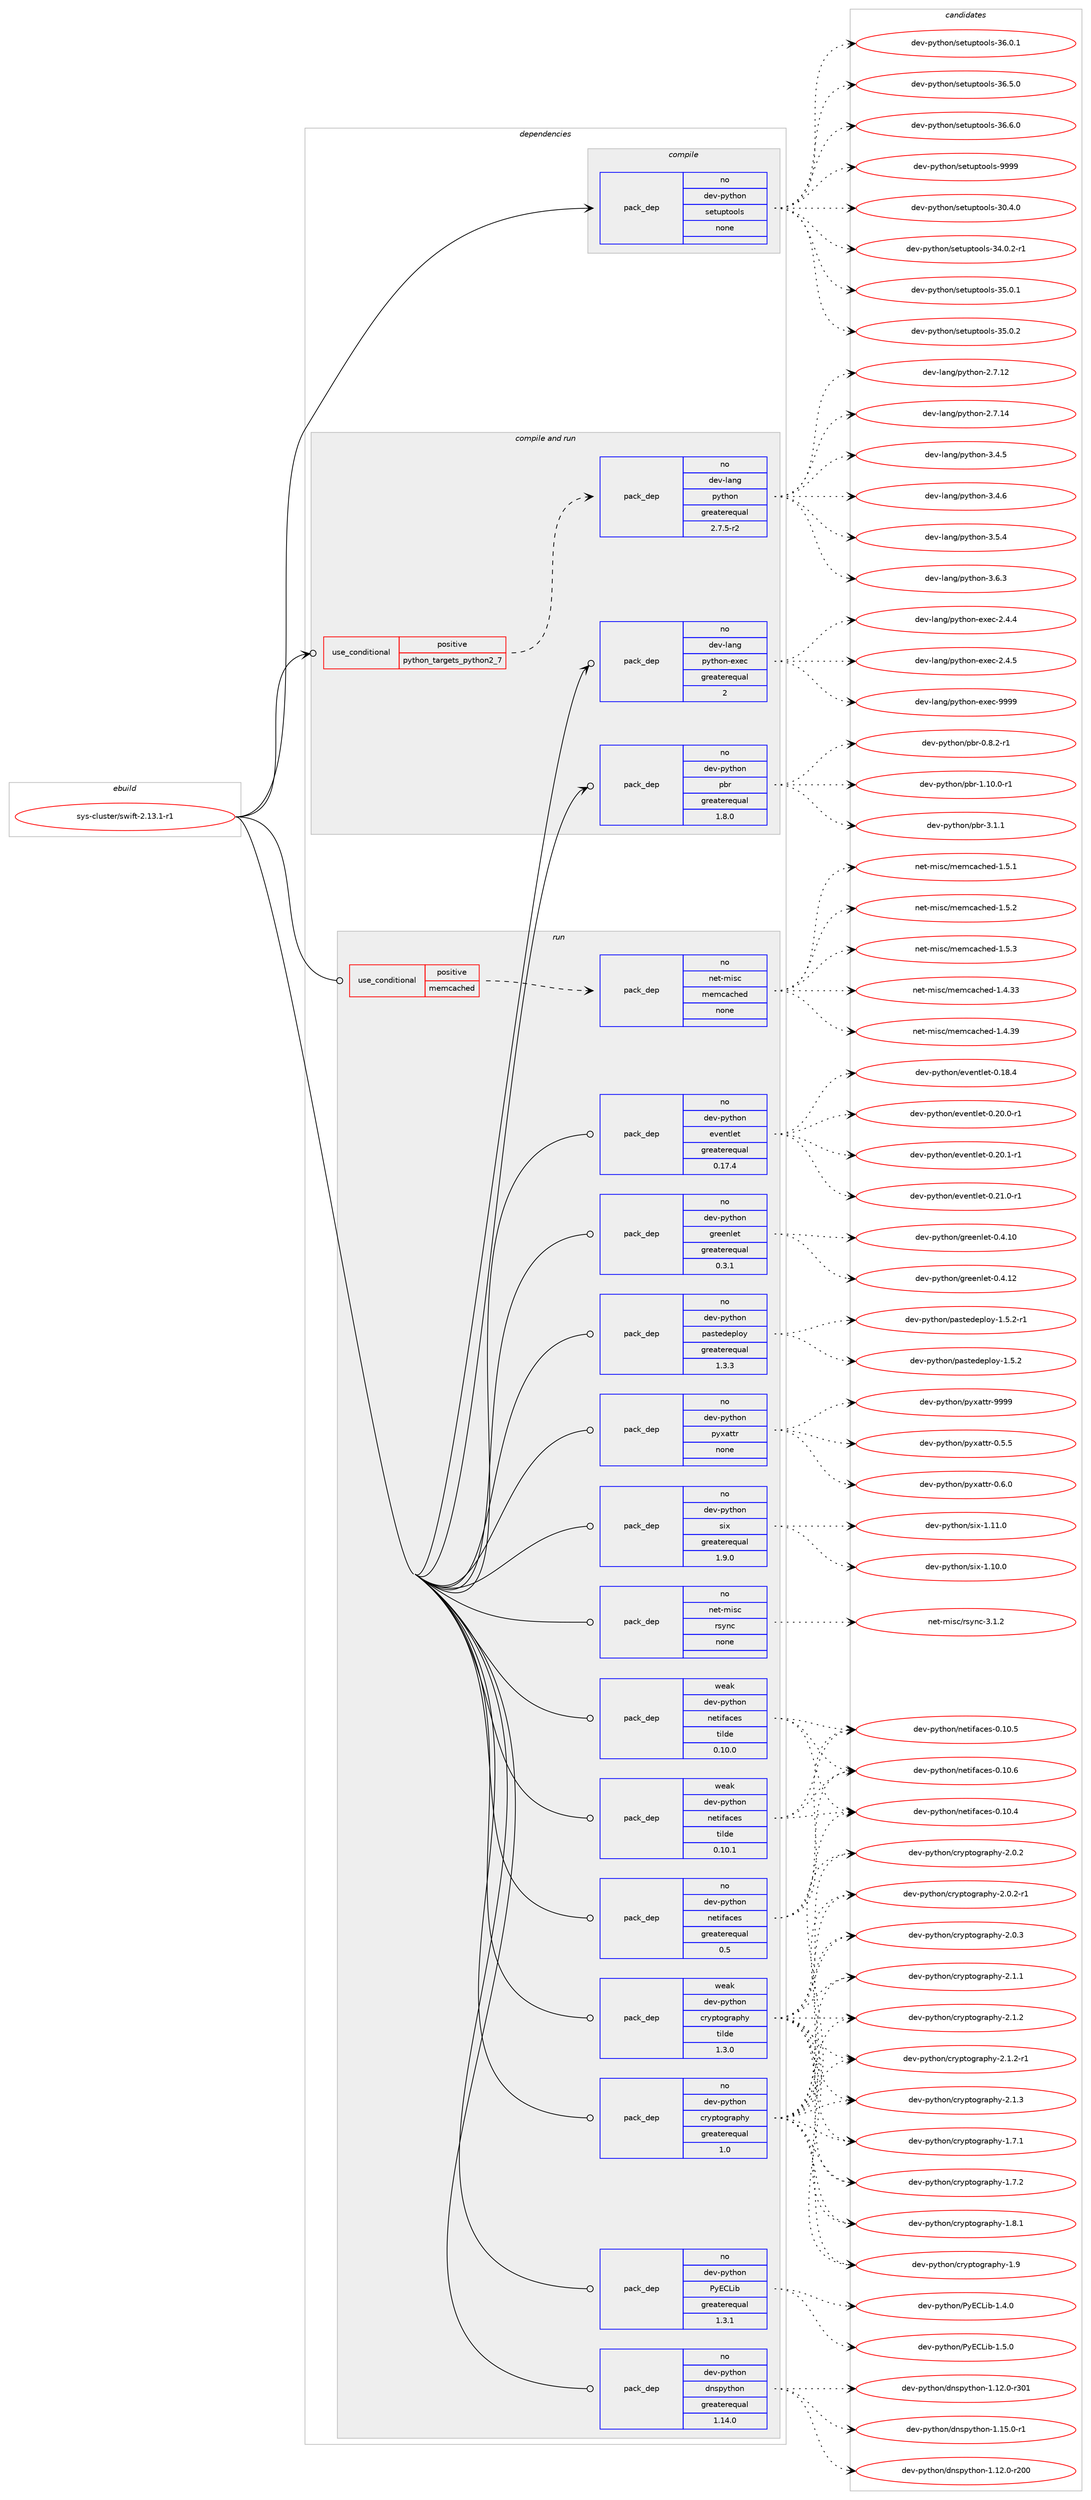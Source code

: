 digraph prolog {

# *************
# Graph options
# *************

newrank=true;
concentrate=true;
compound=true;
graph [rankdir=LR,fontname=Helvetica,fontsize=10,ranksep=1.5];#, ranksep=2.5, nodesep=0.2];
edge  [arrowhead=vee];
node  [fontname=Helvetica,fontsize=10];

# **********
# The ebuild
# **********

subgraph cluster_leftcol {
color=gray;
rank=same;
label=<<i>ebuild</i>>;
id [label="sys-cluster/swift-2.13.1-r1", color=red, width=4, href="../sys-cluster/swift-2.13.1-r1.svg"];
}

# ****************
# The dependencies
# ****************

subgraph cluster_midcol {
color=gray;
label=<<i>dependencies</i>>;
subgraph cluster_compile {
fillcolor="#eeeeee";
style=filled;
label=<<i>compile</i>>;
subgraph pack358444 {
dependency482590 [label=<<TABLE BORDER="0" CELLBORDER="1" CELLSPACING="0" CELLPADDING="4" WIDTH="220"><TR><TD ROWSPAN="6" CELLPADDING="30">pack_dep</TD></TR><TR><TD WIDTH="110">no</TD></TR><TR><TD>dev-python</TD></TR><TR><TD>setuptools</TD></TR><TR><TD>none</TD></TR><TR><TD></TD></TR></TABLE>>, shape=none, color=blue];
}
id:e -> dependency482590:w [weight=20,style="solid",arrowhead="vee"];
}
subgraph cluster_compileandrun {
fillcolor="#eeeeee";
style=filled;
label=<<i>compile and run</i>>;
subgraph cond115723 {
dependency482591 [label=<<TABLE BORDER="0" CELLBORDER="1" CELLSPACING="0" CELLPADDING="4"><TR><TD ROWSPAN="3" CELLPADDING="10">use_conditional</TD></TR><TR><TD>positive</TD></TR><TR><TD>python_targets_python2_7</TD></TR></TABLE>>, shape=none, color=red];
subgraph pack358445 {
dependency482592 [label=<<TABLE BORDER="0" CELLBORDER="1" CELLSPACING="0" CELLPADDING="4" WIDTH="220"><TR><TD ROWSPAN="6" CELLPADDING="30">pack_dep</TD></TR><TR><TD WIDTH="110">no</TD></TR><TR><TD>dev-lang</TD></TR><TR><TD>python</TD></TR><TR><TD>greaterequal</TD></TR><TR><TD>2.7.5-r2</TD></TR></TABLE>>, shape=none, color=blue];
}
dependency482591:e -> dependency482592:w [weight=20,style="dashed",arrowhead="vee"];
}
id:e -> dependency482591:w [weight=20,style="solid",arrowhead="odotvee"];
subgraph pack358446 {
dependency482593 [label=<<TABLE BORDER="0" CELLBORDER="1" CELLSPACING="0" CELLPADDING="4" WIDTH="220"><TR><TD ROWSPAN="6" CELLPADDING="30">pack_dep</TD></TR><TR><TD WIDTH="110">no</TD></TR><TR><TD>dev-lang</TD></TR><TR><TD>python-exec</TD></TR><TR><TD>greaterequal</TD></TR><TR><TD>2</TD></TR></TABLE>>, shape=none, color=blue];
}
id:e -> dependency482593:w [weight=20,style="solid",arrowhead="odotvee"];
subgraph pack358447 {
dependency482594 [label=<<TABLE BORDER="0" CELLBORDER="1" CELLSPACING="0" CELLPADDING="4" WIDTH="220"><TR><TD ROWSPAN="6" CELLPADDING="30">pack_dep</TD></TR><TR><TD WIDTH="110">no</TD></TR><TR><TD>dev-python</TD></TR><TR><TD>pbr</TD></TR><TR><TD>greaterequal</TD></TR><TR><TD>1.8.0</TD></TR></TABLE>>, shape=none, color=blue];
}
id:e -> dependency482594:w [weight=20,style="solid",arrowhead="odotvee"];
}
subgraph cluster_run {
fillcolor="#eeeeee";
style=filled;
label=<<i>run</i>>;
subgraph cond115724 {
dependency482595 [label=<<TABLE BORDER="0" CELLBORDER="1" CELLSPACING="0" CELLPADDING="4"><TR><TD ROWSPAN="3" CELLPADDING="10">use_conditional</TD></TR><TR><TD>positive</TD></TR><TR><TD>memcached</TD></TR></TABLE>>, shape=none, color=red];
subgraph pack358448 {
dependency482596 [label=<<TABLE BORDER="0" CELLBORDER="1" CELLSPACING="0" CELLPADDING="4" WIDTH="220"><TR><TD ROWSPAN="6" CELLPADDING="30">pack_dep</TD></TR><TR><TD WIDTH="110">no</TD></TR><TR><TD>net-misc</TD></TR><TR><TD>memcached</TD></TR><TR><TD>none</TD></TR><TR><TD></TD></TR></TABLE>>, shape=none, color=blue];
}
dependency482595:e -> dependency482596:w [weight=20,style="dashed",arrowhead="vee"];
}
id:e -> dependency482595:w [weight=20,style="solid",arrowhead="odot"];
subgraph pack358449 {
dependency482597 [label=<<TABLE BORDER="0" CELLBORDER="1" CELLSPACING="0" CELLPADDING="4" WIDTH="220"><TR><TD ROWSPAN="6" CELLPADDING="30">pack_dep</TD></TR><TR><TD WIDTH="110">no</TD></TR><TR><TD>dev-python</TD></TR><TR><TD>PyECLib</TD></TR><TR><TD>greaterequal</TD></TR><TR><TD>1.3.1</TD></TR></TABLE>>, shape=none, color=blue];
}
id:e -> dependency482597:w [weight=20,style="solid",arrowhead="odot"];
subgraph pack358450 {
dependency482598 [label=<<TABLE BORDER="0" CELLBORDER="1" CELLSPACING="0" CELLPADDING="4" WIDTH="220"><TR><TD ROWSPAN="6" CELLPADDING="30">pack_dep</TD></TR><TR><TD WIDTH="110">no</TD></TR><TR><TD>dev-python</TD></TR><TR><TD>cryptography</TD></TR><TR><TD>greaterequal</TD></TR><TR><TD>1.0</TD></TR></TABLE>>, shape=none, color=blue];
}
id:e -> dependency482598:w [weight=20,style="solid",arrowhead="odot"];
subgraph pack358451 {
dependency482599 [label=<<TABLE BORDER="0" CELLBORDER="1" CELLSPACING="0" CELLPADDING="4" WIDTH="220"><TR><TD ROWSPAN="6" CELLPADDING="30">pack_dep</TD></TR><TR><TD WIDTH="110">no</TD></TR><TR><TD>dev-python</TD></TR><TR><TD>dnspython</TD></TR><TR><TD>greaterequal</TD></TR><TR><TD>1.14.0</TD></TR></TABLE>>, shape=none, color=blue];
}
id:e -> dependency482599:w [weight=20,style="solid",arrowhead="odot"];
subgraph pack358452 {
dependency482600 [label=<<TABLE BORDER="0" CELLBORDER="1" CELLSPACING="0" CELLPADDING="4" WIDTH="220"><TR><TD ROWSPAN="6" CELLPADDING="30">pack_dep</TD></TR><TR><TD WIDTH="110">no</TD></TR><TR><TD>dev-python</TD></TR><TR><TD>eventlet</TD></TR><TR><TD>greaterequal</TD></TR><TR><TD>0.17.4</TD></TR></TABLE>>, shape=none, color=blue];
}
id:e -> dependency482600:w [weight=20,style="solid",arrowhead="odot"];
subgraph pack358453 {
dependency482601 [label=<<TABLE BORDER="0" CELLBORDER="1" CELLSPACING="0" CELLPADDING="4" WIDTH="220"><TR><TD ROWSPAN="6" CELLPADDING="30">pack_dep</TD></TR><TR><TD WIDTH="110">no</TD></TR><TR><TD>dev-python</TD></TR><TR><TD>greenlet</TD></TR><TR><TD>greaterequal</TD></TR><TR><TD>0.3.1</TD></TR></TABLE>>, shape=none, color=blue];
}
id:e -> dependency482601:w [weight=20,style="solid",arrowhead="odot"];
subgraph pack358454 {
dependency482602 [label=<<TABLE BORDER="0" CELLBORDER="1" CELLSPACING="0" CELLPADDING="4" WIDTH="220"><TR><TD ROWSPAN="6" CELLPADDING="30">pack_dep</TD></TR><TR><TD WIDTH="110">no</TD></TR><TR><TD>dev-python</TD></TR><TR><TD>netifaces</TD></TR><TR><TD>greaterequal</TD></TR><TR><TD>0.5</TD></TR></TABLE>>, shape=none, color=blue];
}
id:e -> dependency482602:w [weight=20,style="solid",arrowhead="odot"];
subgraph pack358455 {
dependency482603 [label=<<TABLE BORDER="0" CELLBORDER="1" CELLSPACING="0" CELLPADDING="4" WIDTH="220"><TR><TD ROWSPAN="6" CELLPADDING="30">pack_dep</TD></TR><TR><TD WIDTH="110">no</TD></TR><TR><TD>dev-python</TD></TR><TR><TD>pastedeploy</TD></TR><TR><TD>greaterequal</TD></TR><TR><TD>1.3.3</TD></TR></TABLE>>, shape=none, color=blue];
}
id:e -> dependency482603:w [weight=20,style="solid",arrowhead="odot"];
subgraph pack358456 {
dependency482604 [label=<<TABLE BORDER="0" CELLBORDER="1" CELLSPACING="0" CELLPADDING="4" WIDTH="220"><TR><TD ROWSPAN="6" CELLPADDING="30">pack_dep</TD></TR><TR><TD WIDTH="110">no</TD></TR><TR><TD>dev-python</TD></TR><TR><TD>pyxattr</TD></TR><TR><TD>none</TD></TR><TR><TD></TD></TR></TABLE>>, shape=none, color=blue];
}
id:e -> dependency482604:w [weight=20,style="solid",arrowhead="odot"];
subgraph pack358457 {
dependency482605 [label=<<TABLE BORDER="0" CELLBORDER="1" CELLSPACING="0" CELLPADDING="4" WIDTH="220"><TR><TD ROWSPAN="6" CELLPADDING="30">pack_dep</TD></TR><TR><TD WIDTH="110">no</TD></TR><TR><TD>dev-python</TD></TR><TR><TD>six</TD></TR><TR><TD>greaterequal</TD></TR><TR><TD>1.9.0</TD></TR></TABLE>>, shape=none, color=blue];
}
id:e -> dependency482605:w [weight=20,style="solid",arrowhead="odot"];
subgraph pack358458 {
dependency482606 [label=<<TABLE BORDER="0" CELLBORDER="1" CELLSPACING="0" CELLPADDING="4" WIDTH="220"><TR><TD ROWSPAN="6" CELLPADDING="30">pack_dep</TD></TR><TR><TD WIDTH="110">no</TD></TR><TR><TD>net-misc</TD></TR><TR><TD>rsync</TD></TR><TR><TD>none</TD></TR><TR><TD></TD></TR></TABLE>>, shape=none, color=blue];
}
id:e -> dependency482606:w [weight=20,style="solid",arrowhead="odot"];
subgraph pack358459 {
dependency482607 [label=<<TABLE BORDER="0" CELLBORDER="1" CELLSPACING="0" CELLPADDING="4" WIDTH="220"><TR><TD ROWSPAN="6" CELLPADDING="30">pack_dep</TD></TR><TR><TD WIDTH="110">weak</TD></TR><TR><TD>dev-python</TD></TR><TR><TD>cryptography</TD></TR><TR><TD>tilde</TD></TR><TR><TD>1.3.0</TD></TR></TABLE>>, shape=none, color=blue];
}
id:e -> dependency482607:w [weight=20,style="solid",arrowhead="odot"];
subgraph pack358460 {
dependency482608 [label=<<TABLE BORDER="0" CELLBORDER="1" CELLSPACING="0" CELLPADDING="4" WIDTH="220"><TR><TD ROWSPAN="6" CELLPADDING="30">pack_dep</TD></TR><TR><TD WIDTH="110">weak</TD></TR><TR><TD>dev-python</TD></TR><TR><TD>netifaces</TD></TR><TR><TD>tilde</TD></TR><TR><TD>0.10.0</TD></TR></TABLE>>, shape=none, color=blue];
}
id:e -> dependency482608:w [weight=20,style="solid",arrowhead="odot"];
subgraph pack358461 {
dependency482609 [label=<<TABLE BORDER="0" CELLBORDER="1" CELLSPACING="0" CELLPADDING="4" WIDTH="220"><TR><TD ROWSPAN="6" CELLPADDING="30">pack_dep</TD></TR><TR><TD WIDTH="110">weak</TD></TR><TR><TD>dev-python</TD></TR><TR><TD>netifaces</TD></TR><TR><TD>tilde</TD></TR><TR><TD>0.10.1</TD></TR></TABLE>>, shape=none, color=blue];
}
id:e -> dependency482609:w [weight=20,style="solid",arrowhead="odot"];
}
}

# **************
# The candidates
# **************

subgraph cluster_choices {
rank=same;
color=gray;
label=<<i>candidates</i>>;

subgraph choice358444 {
color=black;
nodesep=1;
choice100101118451121211161041111104711510111611711211611111110811545514846524648 [label="dev-python/setuptools-30.4.0", color=red, width=4,href="../dev-python/setuptools-30.4.0.svg"];
choice1001011184511212111610411111047115101116117112116111111108115455152464846504511449 [label="dev-python/setuptools-34.0.2-r1", color=red, width=4,href="../dev-python/setuptools-34.0.2-r1.svg"];
choice100101118451121211161041111104711510111611711211611111110811545515346484649 [label="dev-python/setuptools-35.0.1", color=red, width=4,href="../dev-python/setuptools-35.0.1.svg"];
choice100101118451121211161041111104711510111611711211611111110811545515346484650 [label="dev-python/setuptools-35.0.2", color=red, width=4,href="../dev-python/setuptools-35.0.2.svg"];
choice100101118451121211161041111104711510111611711211611111110811545515446484649 [label="dev-python/setuptools-36.0.1", color=red, width=4,href="../dev-python/setuptools-36.0.1.svg"];
choice100101118451121211161041111104711510111611711211611111110811545515446534648 [label="dev-python/setuptools-36.5.0", color=red, width=4,href="../dev-python/setuptools-36.5.0.svg"];
choice100101118451121211161041111104711510111611711211611111110811545515446544648 [label="dev-python/setuptools-36.6.0", color=red, width=4,href="../dev-python/setuptools-36.6.0.svg"];
choice10010111845112121116104111110471151011161171121161111111081154557575757 [label="dev-python/setuptools-9999", color=red, width=4,href="../dev-python/setuptools-9999.svg"];
dependency482590:e -> choice100101118451121211161041111104711510111611711211611111110811545514846524648:w [style=dotted,weight="100"];
dependency482590:e -> choice1001011184511212111610411111047115101116117112116111111108115455152464846504511449:w [style=dotted,weight="100"];
dependency482590:e -> choice100101118451121211161041111104711510111611711211611111110811545515346484649:w [style=dotted,weight="100"];
dependency482590:e -> choice100101118451121211161041111104711510111611711211611111110811545515346484650:w [style=dotted,weight="100"];
dependency482590:e -> choice100101118451121211161041111104711510111611711211611111110811545515446484649:w [style=dotted,weight="100"];
dependency482590:e -> choice100101118451121211161041111104711510111611711211611111110811545515446534648:w [style=dotted,weight="100"];
dependency482590:e -> choice100101118451121211161041111104711510111611711211611111110811545515446544648:w [style=dotted,weight="100"];
dependency482590:e -> choice10010111845112121116104111110471151011161171121161111111081154557575757:w [style=dotted,weight="100"];
}
subgraph choice358445 {
color=black;
nodesep=1;
choice10010111845108971101034711212111610411111045504655464950 [label="dev-lang/python-2.7.12", color=red, width=4,href="../dev-lang/python-2.7.12.svg"];
choice10010111845108971101034711212111610411111045504655464952 [label="dev-lang/python-2.7.14", color=red, width=4,href="../dev-lang/python-2.7.14.svg"];
choice100101118451089711010347112121116104111110455146524653 [label="dev-lang/python-3.4.5", color=red, width=4,href="../dev-lang/python-3.4.5.svg"];
choice100101118451089711010347112121116104111110455146524654 [label="dev-lang/python-3.4.6", color=red, width=4,href="../dev-lang/python-3.4.6.svg"];
choice100101118451089711010347112121116104111110455146534652 [label="dev-lang/python-3.5.4", color=red, width=4,href="../dev-lang/python-3.5.4.svg"];
choice100101118451089711010347112121116104111110455146544651 [label="dev-lang/python-3.6.3", color=red, width=4,href="../dev-lang/python-3.6.3.svg"];
dependency482592:e -> choice10010111845108971101034711212111610411111045504655464950:w [style=dotted,weight="100"];
dependency482592:e -> choice10010111845108971101034711212111610411111045504655464952:w [style=dotted,weight="100"];
dependency482592:e -> choice100101118451089711010347112121116104111110455146524653:w [style=dotted,weight="100"];
dependency482592:e -> choice100101118451089711010347112121116104111110455146524654:w [style=dotted,weight="100"];
dependency482592:e -> choice100101118451089711010347112121116104111110455146534652:w [style=dotted,weight="100"];
dependency482592:e -> choice100101118451089711010347112121116104111110455146544651:w [style=dotted,weight="100"];
}
subgraph choice358446 {
color=black;
nodesep=1;
choice1001011184510897110103471121211161041111104510112010199455046524652 [label="dev-lang/python-exec-2.4.4", color=red, width=4,href="../dev-lang/python-exec-2.4.4.svg"];
choice1001011184510897110103471121211161041111104510112010199455046524653 [label="dev-lang/python-exec-2.4.5", color=red, width=4,href="../dev-lang/python-exec-2.4.5.svg"];
choice10010111845108971101034711212111610411111045101120101994557575757 [label="dev-lang/python-exec-9999", color=red, width=4,href="../dev-lang/python-exec-9999.svg"];
dependency482593:e -> choice1001011184510897110103471121211161041111104510112010199455046524652:w [style=dotted,weight="100"];
dependency482593:e -> choice1001011184510897110103471121211161041111104510112010199455046524653:w [style=dotted,weight="100"];
dependency482593:e -> choice10010111845108971101034711212111610411111045101120101994557575757:w [style=dotted,weight="100"];
}
subgraph choice358447 {
color=black;
nodesep=1;
choice1001011184511212111610411111047112981144548465646504511449 [label="dev-python/pbr-0.8.2-r1", color=red, width=4,href="../dev-python/pbr-0.8.2-r1.svg"];
choice100101118451121211161041111104711298114454946494846484511449 [label="dev-python/pbr-1.10.0-r1", color=red, width=4,href="../dev-python/pbr-1.10.0-r1.svg"];
choice100101118451121211161041111104711298114455146494649 [label="dev-python/pbr-3.1.1", color=red, width=4,href="../dev-python/pbr-3.1.1.svg"];
dependency482594:e -> choice1001011184511212111610411111047112981144548465646504511449:w [style=dotted,weight="100"];
dependency482594:e -> choice100101118451121211161041111104711298114454946494846484511449:w [style=dotted,weight="100"];
dependency482594:e -> choice100101118451121211161041111104711298114455146494649:w [style=dotted,weight="100"];
}
subgraph choice358448 {
color=black;
nodesep=1;
choice11010111645109105115994710910110999979910410110045494652465151 [label="net-misc/memcached-1.4.33", color=red, width=4,href="../net-misc/memcached-1.4.33.svg"];
choice11010111645109105115994710910110999979910410110045494652465157 [label="net-misc/memcached-1.4.39", color=red, width=4,href="../net-misc/memcached-1.4.39.svg"];
choice110101116451091051159947109101109999799104101100454946534649 [label="net-misc/memcached-1.5.1", color=red, width=4,href="../net-misc/memcached-1.5.1.svg"];
choice110101116451091051159947109101109999799104101100454946534650 [label="net-misc/memcached-1.5.2", color=red, width=4,href="../net-misc/memcached-1.5.2.svg"];
choice110101116451091051159947109101109999799104101100454946534651 [label="net-misc/memcached-1.5.3", color=red, width=4,href="../net-misc/memcached-1.5.3.svg"];
dependency482596:e -> choice11010111645109105115994710910110999979910410110045494652465151:w [style=dotted,weight="100"];
dependency482596:e -> choice11010111645109105115994710910110999979910410110045494652465157:w [style=dotted,weight="100"];
dependency482596:e -> choice110101116451091051159947109101109999799104101100454946534649:w [style=dotted,weight="100"];
dependency482596:e -> choice110101116451091051159947109101109999799104101100454946534650:w [style=dotted,weight="100"];
dependency482596:e -> choice110101116451091051159947109101109999799104101100454946534651:w [style=dotted,weight="100"];
}
subgraph choice358449 {
color=black;
nodesep=1;
choice10010111845112121116104111110478012169677610598454946524648 [label="dev-python/PyECLib-1.4.0", color=red, width=4,href="../dev-python/PyECLib-1.4.0.svg"];
choice10010111845112121116104111110478012169677610598454946534648 [label="dev-python/PyECLib-1.5.0", color=red, width=4,href="../dev-python/PyECLib-1.5.0.svg"];
dependency482597:e -> choice10010111845112121116104111110478012169677610598454946524648:w [style=dotted,weight="100"];
dependency482597:e -> choice10010111845112121116104111110478012169677610598454946534648:w [style=dotted,weight="100"];
}
subgraph choice358450 {
color=black;
nodesep=1;
choice10010111845112121116104111110479911412111211611110311497112104121454946554649 [label="dev-python/cryptography-1.7.1", color=red, width=4,href="../dev-python/cryptography-1.7.1.svg"];
choice10010111845112121116104111110479911412111211611110311497112104121454946554650 [label="dev-python/cryptography-1.7.2", color=red, width=4,href="../dev-python/cryptography-1.7.2.svg"];
choice10010111845112121116104111110479911412111211611110311497112104121454946564649 [label="dev-python/cryptography-1.8.1", color=red, width=4,href="../dev-python/cryptography-1.8.1.svg"];
choice1001011184511212111610411111047991141211121161111031149711210412145494657 [label="dev-python/cryptography-1.9", color=red, width=4,href="../dev-python/cryptography-1.9.svg"];
choice10010111845112121116104111110479911412111211611110311497112104121455046484650 [label="dev-python/cryptography-2.0.2", color=red, width=4,href="../dev-python/cryptography-2.0.2.svg"];
choice100101118451121211161041111104799114121112116111103114971121041214550464846504511449 [label="dev-python/cryptography-2.0.2-r1", color=red, width=4,href="../dev-python/cryptography-2.0.2-r1.svg"];
choice10010111845112121116104111110479911412111211611110311497112104121455046484651 [label="dev-python/cryptography-2.0.3", color=red, width=4,href="../dev-python/cryptography-2.0.3.svg"];
choice10010111845112121116104111110479911412111211611110311497112104121455046494649 [label="dev-python/cryptography-2.1.1", color=red, width=4,href="../dev-python/cryptography-2.1.1.svg"];
choice10010111845112121116104111110479911412111211611110311497112104121455046494650 [label="dev-python/cryptography-2.1.2", color=red, width=4,href="../dev-python/cryptography-2.1.2.svg"];
choice100101118451121211161041111104799114121112116111103114971121041214550464946504511449 [label="dev-python/cryptography-2.1.2-r1", color=red, width=4,href="../dev-python/cryptography-2.1.2-r1.svg"];
choice10010111845112121116104111110479911412111211611110311497112104121455046494651 [label="dev-python/cryptography-2.1.3", color=red, width=4,href="../dev-python/cryptography-2.1.3.svg"];
dependency482598:e -> choice10010111845112121116104111110479911412111211611110311497112104121454946554649:w [style=dotted,weight="100"];
dependency482598:e -> choice10010111845112121116104111110479911412111211611110311497112104121454946554650:w [style=dotted,weight="100"];
dependency482598:e -> choice10010111845112121116104111110479911412111211611110311497112104121454946564649:w [style=dotted,weight="100"];
dependency482598:e -> choice1001011184511212111610411111047991141211121161111031149711210412145494657:w [style=dotted,weight="100"];
dependency482598:e -> choice10010111845112121116104111110479911412111211611110311497112104121455046484650:w [style=dotted,weight="100"];
dependency482598:e -> choice100101118451121211161041111104799114121112116111103114971121041214550464846504511449:w [style=dotted,weight="100"];
dependency482598:e -> choice10010111845112121116104111110479911412111211611110311497112104121455046484651:w [style=dotted,weight="100"];
dependency482598:e -> choice10010111845112121116104111110479911412111211611110311497112104121455046494649:w [style=dotted,weight="100"];
dependency482598:e -> choice10010111845112121116104111110479911412111211611110311497112104121455046494650:w [style=dotted,weight="100"];
dependency482598:e -> choice100101118451121211161041111104799114121112116111103114971121041214550464946504511449:w [style=dotted,weight="100"];
dependency482598:e -> choice10010111845112121116104111110479911412111211611110311497112104121455046494651:w [style=dotted,weight="100"];
}
subgraph choice358451 {
color=black;
nodesep=1;
choice10010111845112121116104111110471001101151121211161041111104549464950464845114504848 [label="dev-python/dnspython-1.12.0-r200", color=red, width=4,href="../dev-python/dnspython-1.12.0-r200.svg"];
choice10010111845112121116104111110471001101151121211161041111104549464950464845114514849 [label="dev-python/dnspython-1.12.0-r301", color=red, width=4,href="../dev-python/dnspython-1.12.0-r301.svg"];
choice1001011184511212111610411111047100110115112121116104111110454946495346484511449 [label="dev-python/dnspython-1.15.0-r1", color=red, width=4,href="../dev-python/dnspython-1.15.0-r1.svg"];
dependency482599:e -> choice10010111845112121116104111110471001101151121211161041111104549464950464845114504848:w [style=dotted,weight="100"];
dependency482599:e -> choice10010111845112121116104111110471001101151121211161041111104549464950464845114514849:w [style=dotted,weight="100"];
dependency482599:e -> choice1001011184511212111610411111047100110115112121116104111110454946495346484511449:w [style=dotted,weight="100"];
}
subgraph choice358452 {
color=black;
nodesep=1;
choice100101118451121211161041111104710111810111011610810111645484649564652 [label="dev-python/eventlet-0.18.4", color=red, width=4,href="../dev-python/eventlet-0.18.4.svg"];
choice1001011184511212111610411111047101118101110116108101116454846504846484511449 [label="dev-python/eventlet-0.20.0-r1", color=red, width=4,href="../dev-python/eventlet-0.20.0-r1.svg"];
choice1001011184511212111610411111047101118101110116108101116454846504846494511449 [label="dev-python/eventlet-0.20.1-r1", color=red, width=4,href="../dev-python/eventlet-0.20.1-r1.svg"];
choice1001011184511212111610411111047101118101110116108101116454846504946484511449 [label="dev-python/eventlet-0.21.0-r1", color=red, width=4,href="../dev-python/eventlet-0.21.0-r1.svg"];
dependency482600:e -> choice100101118451121211161041111104710111810111011610810111645484649564652:w [style=dotted,weight="100"];
dependency482600:e -> choice1001011184511212111610411111047101118101110116108101116454846504846484511449:w [style=dotted,weight="100"];
dependency482600:e -> choice1001011184511212111610411111047101118101110116108101116454846504846494511449:w [style=dotted,weight="100"];
dependency482600:e -> choice1001011184511212111610411111047101118101110116108101116454846504946484511449:w [style=dotted,weight="100"];
}
subgraph choice358453 {
color=black;
nodesep=1;
choice100101118451121211161041111104710311410110111010810111645484652464948 [label="dev-python/greenlet-0.4.10", color=red, width=4,href="../dev-python/greenlet-0.4.10.svg"];
choice100101118451121211161041111104710311410110111010810111645484652464950 [label="dev-python/greenlet-0.4.12", color=red, width=4,href="../dev-python/greenlet-0.4.12.svg"];
dependency482601:e -> choice100101118451121211161041111104710311410110111010810111645484652464948:w [style=dotted,weight="100"];
dependency482601:e -> choice100101118451121211161041111104710311410110111010810111645484652464950:w [style=dotted,weight="100"];
}
subgraph choice358454 {
color=black;
nodesep=1;
choice1001011184511212111610411111047110101116105102979910111545484649484652 [label="dev-python/netifaces-0.10.4", color=red, width=4,href="../dev-python/netifaces-0.10.4.svg"];
choice1001011184511212111610411111047110101116105102979910111545484649484653 [label="dev-python/netifaces-0.10.5", color=red, width=4,href="../dev-python/netifaces-0.10.5.svg"];
choice1001011184511212111610411111047110101116105102979910111545484649484654 [label="dev-python/netifaces-0.10.6", color=red, width=4,href="../dev-python/netifaces-0.10.6.svg"];
dependency482602:e -> choice1001011184511212111610411111047110101116105102979910111545484649484652:w [style=dotted,weight="100"];
dependency482602:e -> choice1001011184511212111610411111047110101116105102979910111545484649484653:w [style=dotted,weight="100"];
dependency482602:e -> choice1001011184511212111610411111047110101116105102979910111545484649484654:w [style=dotted,weight="100"];
}
subgraph choice358455 {
color=black;
nodesep=1;
choice100101118451121211161041111104711297115116101100101112108111121454946534650 [label="dev-python/pastedeploy-1.5.2", color=red, width=4,href="../dev-python/pastedeploy-1.5.2.svg"];
choice1001011184511212111610411111047112971151161011001011121081111214549465346504511449 [label="dev-python/pastedeploy-1.5.2-r1", color=red, width=4,href="../dev-python/pastedeploy-1.5.2-r1.svg"];
dependency482603:e -> choice100101118451121211161041111104711297115116101100101112108111121454946534650:w [style=dotted,weight="100"];
dependency482603:e -> choice1001011184511212111610411111047112971151161011001011121081111214549465346504511449:w [style=dotted,weight="100"];
}
subgraph choice358456 {
color=black;
nodesep=1;
choice100101118451121211161041111104711212112097116116114454846534653 [label="dev-python/pyxattr-0.5.5", color=red, width=4,href="../dev-python/pyxattr-0.5.5.svg"];
choice100101118451121211161041111104711212112097116116114454846544648 [label="dev-python/pyxattr-0.6.0", color=red, width=4,href="../dev-python/pyxattr-0.6.0.svg"];
choice1001011184511212111610411111047112121120971161161144557575757 [label="dev-python/pyxattr-9999", color=red, width=4,href="../dev-python/pyxattr-9999.svg"];
dependency482604:e -> choice100101118451121211161041111104711212112097116116114454846534653:w [style=dotted,weight="100"];
dependency482604:e -> choice100101118451121211161041111104711212112097116116114454846544648:w [style=dotted,weight="100"];
dependency482604:e -> choice1001011184511212111610411111047112121120971161161144557575757:w [style=dotted,weight="100"];
}
subgraph choice358457 {
color=black;
nodesep=1;
choice100101118451121211161041111104711510512045494649484648 [label="dev-python/six-1.10.0", color=red, width=4,href="../dev-python/six-1.10.0.svg"];
choice100101118451121211161041111104711510512045494649494648 [label="dev-python/six-1.11.0", color=red, width=4,href="../dev-python/six-1.11.0.svg"];
dependency482605:e -> choice100101118451121211161041111104711510512045494649484648:w [style=dotted,weight="100"];
dependency482605:e -> choice100101118451121211161041111104711510512045494649494648:w [style=dotted,weight="100"];
}
subgraph choice358458 {
color=black;
nodesep=1;
choice11010111645109105115994711411512111099455146494650 [label="net-misc/rsync-3.1.2", color=red, width=4,href="../net-misc/rsync-3.1.2.svg"];
dependency482606:e -> choice11010111645109105115994711411512111099455146494650:w [style=dotted,weight="100"];
}
subgraph choice358459 {
color=black;
nodesep=1;
choice10010111845112121116104111110479911412111211611110311497112104121454946554649 [label="dev-python/cryptography-1.7.1", color=red, width=4,href="../dev-python/cryptography-1.7.1.svg"];
choice10010111845112121116104111110479911412111211611110311497112104121454946554650 [label="dev-python/cryptography-1.7.2", color=red, width=4,href="../dev-python/cryptography-1.7.2.svg"];
choice10010111845112121116104111110479911412111211611110311497112104121454946564649 [label="dev-python/cryptography-1.8.1", color=red, width=4,href="../dev-python/cryptography-1.8.1.svg"];
choice1001011184511212111610411111047991141211121161111031149711210412145494657 [label="dev-python/cryptography-1.9", color=red, width=4,href="../dev-python/cryptography-1.9.svg"];
choice10010111845112121116104111110479911412111211611110311497112104121455046484650 [label="dev-python/cryptography-2.0.2", color=red, width=4,href="../dev-python/cryptography-2.0.2.svg"];
choice100101118451121211161041111104799114121112116111103114971121041214550464846504511449 [label="dev-python/cryptography-2.0.2-r1", color=red, width=4,href="../dev-python/cryptography-2.0.2-r1.svg"];
choice10010111845112121116104111110479911412111211611110311497112104121455046484651 [label="dev-python/cryptography-2.0.3", color=red, width=4,href="../dev-python/cryptography-2.0.3.svg"];
choice10010111845112121116104111110479911412111211611110311497112104121455046494649 [label="dev-python/cryptography-2.1.1", color=red, width=4,href="../dev-python/cryptography-2.1.1.svg"];
choice10010111845112121116104111110479911412111211611110311497112104121455046494650 [label="dev-python/cryptography-2.1.2", color=red, width=4,href="../dev-python/cryptography-2.1.2.svg"];
choice100101118451121211161041111104799114121112116111103114971121041214550464946504511449 [label="dev-python/cryptography-2.1.2-r1", color=red, width=4,href="../dev-python/cryptography-2.1.2-r1.svg"];
choice10010111845112121116104111110479911412111211611110311497112104121455046494651 [label="dev-python/cryptography-2.1.3", color=red, width=4,href="../dev-python/cryptography-2.1.3.svg"];
dependency482607:e -> choice10010111845112121116104111110479911412111211611110311497112104121454946554649:w [style=dotted,weight="100"];
dependency482607:e -> choice10010111845112121116104111110479911412111211611110311497112104121454946554650:w [style=dotted,weight="100"];
dependency482607:e -> choice10010111845112121116104111110479911412111211611110311497112104121454946564649:w [style=dotted,weight="100"];
dependency482607:e -> choice1001011184511212111610411111047991141211121161111031149711210412145494657:w [style=dotted,weight="100"];
dependency482607:e -> choice10010111845112121116104111110479911412111211611110311497112104121455046484650:w [style=dotted,weight="100"];
dependency482607:e -> choice100101118451121211161041111104799114121112116111103114971121041214550464846504511449:w [style=dotted,weight="100"];
dependency482607:e -> choice10010111845112121116104111110479911412111211611110311497112104121455046484651:w [style=dotted,weight="100"];
dependency482607:e -> choice10010111845112121116104111110479911412111211611110311497112104121455046494649:w [style=dotted,weight="100"];
dependency482607:e -> choice10010111845112121116104111110479911412111211611110311497112104121455046494650:w [style=dotted,weight="100"];
dependency482607:e -> choice100101118451121211161041111104799114121112116111103114971121041214550464946504511449:w [style=dotted,weight="100"];
dependency482607:e -> choice10010111845112121116104111110479911412111211611110311497112104121455046494651:w [style=dotted,weight="100"];
}
subgraph choice358460 {
color=black;
nodesep=1;
choice1001011184511212111610411111047110101116105102979910111545484649484652 [label="dev-python/netifaces-0.10.4", color=red, width=4,href="../dev-python/netifaces-0.10.4.svg"];
choice1001011184511212111610411111047110101116105102979910111545484649484653 [label="dev-python/netifaces-0.10.5", color=red, width=4,href="../dev-python/netifaces-0.10.5.svg"];
choice1001011184511212111610411111047110101116105102979910111545484649484654 [label="dev-python/netifaces-0.10.6", color=red, width=4,href="../dev-python/netifaces-0.10.6.svg"];
dependency482608:e -> choice1001011184511212111610411111047110101116105102979910111545484649484652:w [style=dotted,weight="100"];
dependency482608:e -> choice1001011184511212111610411111047110101116105102979910111545484649484653:w [style=dotted,weight="100"];
dependency482608:e -> choice1001011184511212111610411111047110101116105102979910111545484649484654:w [style=dotted,weight="100"];
}
subgraph choice358461 {
color=black;
nodesep=1;
choice1001011184511212111610411111047110101116105102979910111545484649484652 [label="dev-python/netifaces-0.10.4", color=red, width=4,href="../dev-python/netifaces-0.10.4.svg"];
choice1001011184511212111610411111047110101116105102979910111545484649484653 [label="dev-python/netifaces-0.10.5", color=red, width=4,href="../dev-python/netifaces-0.10.5.svg"];
choice1001011184511212111610411111047110101116105102979910111545484649484654 [label="dev-python/netifaces-0.10.6", color=red, width=4,href="../dev-python/netifaces-0.10.6.svg"];
dependency482609:e -> choice1001011184511212111610411111047110101116105102979910111545484649484652:w [style=dotted,weight="100"];
dependency482609:e -> choice1001011184511212111610411111047110101116105102979910111545484649484653:w [style=dotted,weight="100"];
dependency482609:e -> choice1001011184511212111610411111047110101116105102979910111545484649484654:w [style=dotted,weight="100"];
}
}

}
